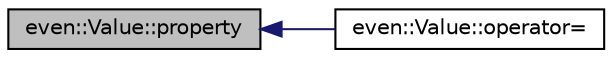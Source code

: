 digraph "even::Value::property"
{
  edge [fontname="Helvetica",fontsize="10",labelfontname="Helvetica",labelfontsize="10"];
  node [fontname="Helvetica",fontsize="10",shape=record];
  rankdir="LR";
  Node20 [label="even::Value::property",height=0.2,width=0.4,color="black", fillcolor="grey75", style="filled", fontcolor="black"];
  Node20 -> Node21 [dir="back",color="midnightblue",fontsize="10",style="solid",fontname="Helvetica"];
  Node21 [label="even::Value::operator=",height=0.2,width=0.4,color="black", fillcolor="white", style="filled",URL="$classeven_1_1_value.html#a43fbacb446228784b4cd4572bc7962d1",tooltip="Copy operator. "];
}
